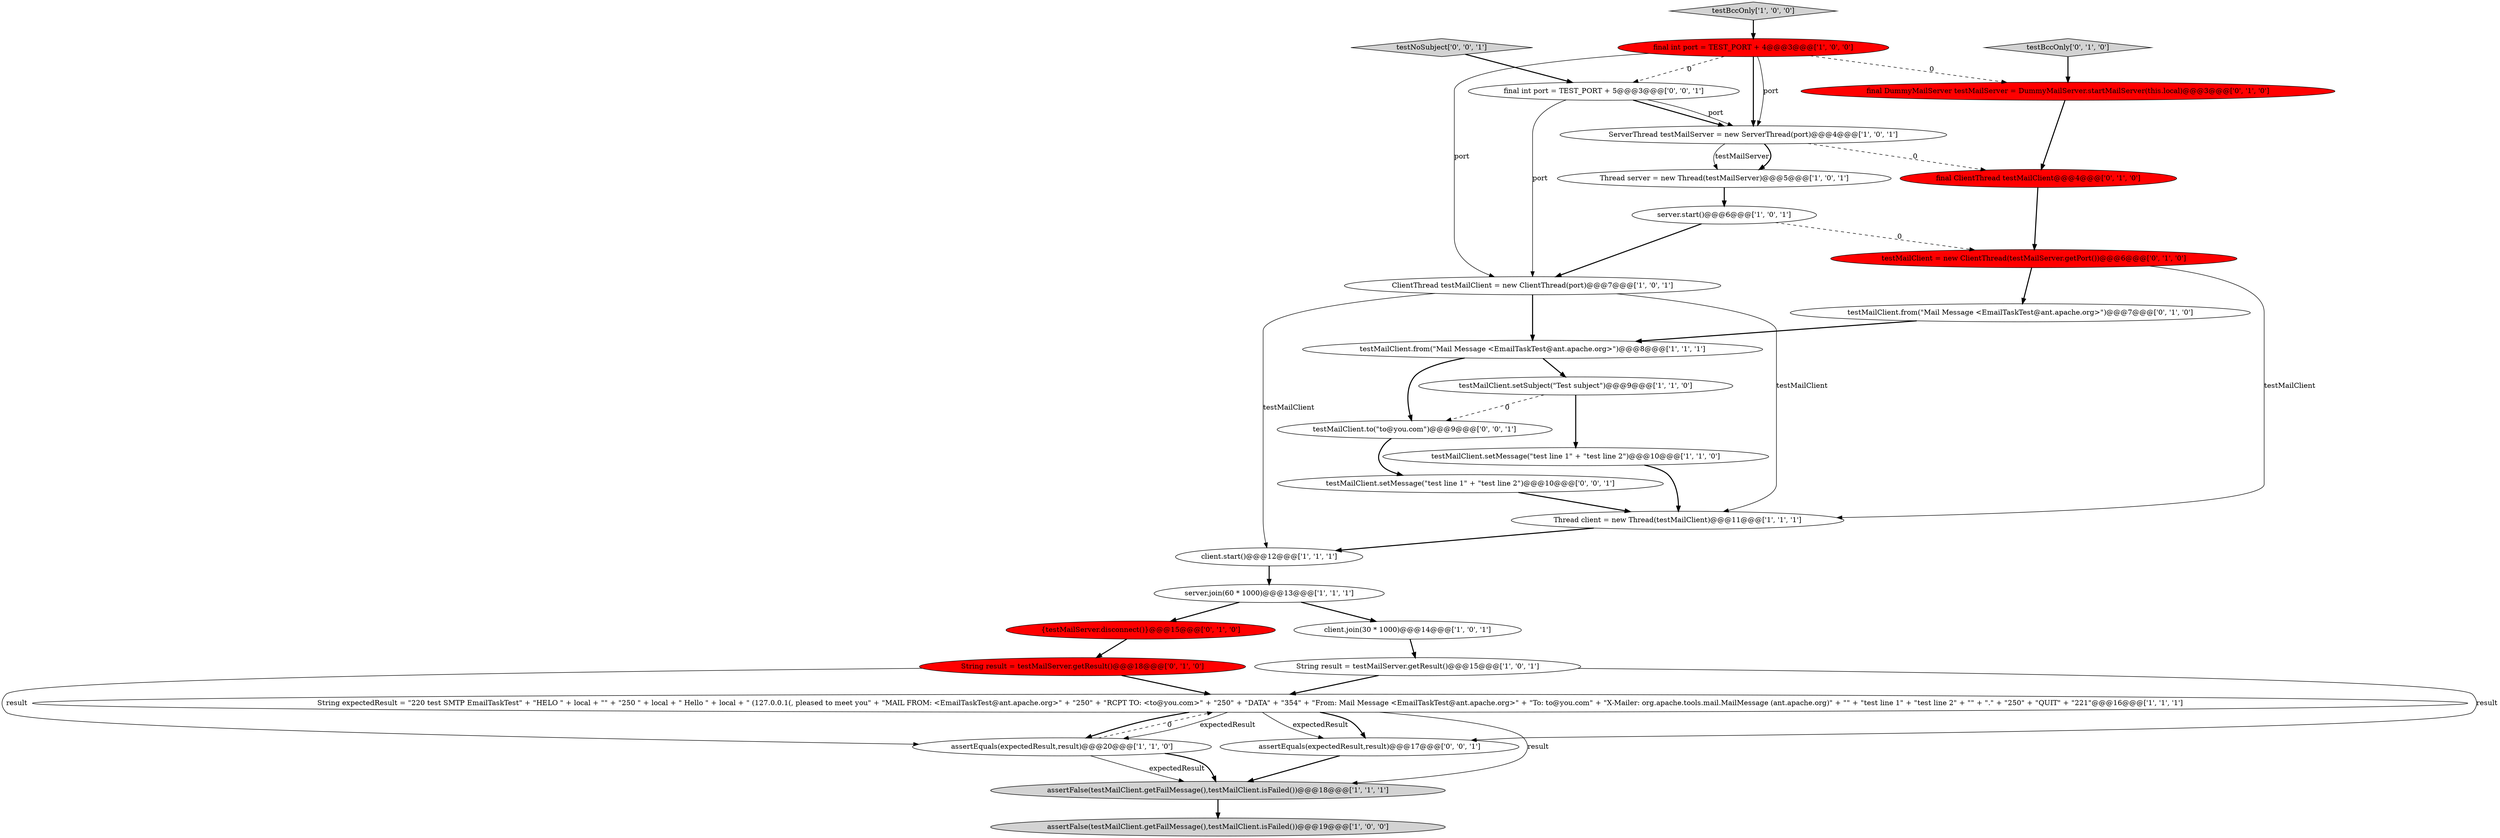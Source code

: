 digraph {
26 [style = filled, label = "testMailClient.setMessage(\"test line 1\" + \"test line 2\")@@@10@@@['0', '0', '1']", fillcolor = white, shape = ellipse image = "AAA0AAABBB3BBB"];
1 [style = filled, label = "String result = testMailServer.getResult()@@@15@@@['1', '0', '1']", fillcolor = white, shape = ellipse image = "AAA0AAABBB1BBB"];
25 [style = filled, label = "testNoSubject['0', '0', '1']", fillcolor = lightgray, shape = diamond image = "AAA0AAABBB3BBB"];
14 [style = filled, label = "final int port = TEST_PORT + 4@@@3@@@['1', '0', '0']", fillcolor = red, shape = ellipse image = "AAA1AAABBB1BBB"];
17 [style = filled, label = "testMailClient.setMessage(\"test line 1\" + \"test line 2\")@@@10@@@['1', '1', '0']", fillcolor = white, shape = ellipse image = "AAA0AAABBB1BBB"];
8 [style = filled, label = "server.join(60 * 1000)@@@13@@@['1', '1', '1']", fillcolor = white, shape = ellipse image = "AAA0AAABBB1BBB"];
20 [style = filled, label = "testMailClient.from(\"Mail Message <EmailTaskTest@ant.apache.org>\")@@@7@@@['0', '1', '0']", fillcolor = white, shape = ellipse image = "AAA0AAABBB2BBB"];
6 [style = filled, label = "ClientThread testMailClient = new ClientThread(port)@@@7@@@['1', '0', '1']", fillcolor = white, shape = ellipse image = "AAA0AAABBB1BBB"];
28 [style = filled, label = "testMailClient.to(\"to@you.com\")@@@9@@@['0', '0', '1']", fillcolor = white, shape = ellipse image = "AAA0AAABBB3BBB"];
29 [style = filled, label = "assertEquals(expectedResult,result)@@@17@@@['0', '0', '1']", fillcolor = white, shape = ellipse image = "AAA0AAABBB3BBB"];
15 [style = filled, label = "testBccOnly['1', '0', '0']", fillcolor = lightgray, shape = diamond image = "AAA0AAABBB1BBB"];
4 [style = filled, label = "client.start()@@@12@@@['1', '1', '1']", fillcolor = white, shape = ellipse image = "AAA0AAABBB1BBB"];
7 [style = filled, label = "testMailClient.from(\"Mail Message <EmailTaskTest@ant.apache.org>\")@@@8@@@['1', '1', '1']", fillcolor = white, shape = ellipse image = "AAA0AAABBB1BBB"];
10 [style = filled, label = "testMailClient.setSubject(\"Test subject\")@@@9@@@['1', '1', '0']", fillcolor = white, shape = ellipse image = "AAA0AAABBB1BBB"];
22 [style = filled, label = "final ClientThread testMailClient@@@4@@@['0', '1', '0']", fillcolor = red, shape = ellipse image = "AAA1AAABBB2BBB"];
0 [style = filled, label = "Thread client = new Thread(testMailClient)@@@11@@@['1', '1', '1']", fillcolor = white, shape = ellipse image = "AAA0AAABBB1BBB"];
23 [style = filled, label = "final DummyMailServer testMailServer = DummyMailServer.startMailServer(this.local)@@@3@@@['0', '1', '0']", fillcolor = red, shape = ellipse image = "AAA1AAABBB2BBB"];
13 [style = filled, label = "String expectedResult = \"220 test SMTP EmailTaskTest\" + \"HELO \" + local + \"\" + \"250 \" + local + \" Hello \" + local + \" (127.0.0.1(, pleased to meet you\" + \"MAIL FROM: <EmailTaskTest@ant.apache.org>\" + \"250\" + \"RCPT TO: <to@you.com>\" + \"250\" + \"DATA\" + \"354\" + \"From: Mail Message <EmailTaskTest@ant.apache.org>\" + \"To: to@you.com\" + \"X-Mailer: org.apache.tools.mail.MailMessage (ant.apache.org)\" + \"\" + \"test line 1\" + \"test line 2\" + \"\" + \".\" + \"250\" + \"QUIT\" + \"221\"@@@16@@@['1', '1', '1']", fillcolor = white, shape = ellipse image = "AAA0AAABBB1BBB"];
16 [style = filled, label = "assertEquals(expectedResult,result)@@@20@@@['1', '1', '0']", fillcolor = white, shape = ellipse image = "AAA0AAABBB1BBB"];
27 [style = filled, label = "final int port = TEST_PORT + 5@@@3@@@['0', '0', '1']", fillcolor = white, shape = ellipse image = "AAA0AAABBB3BBB"];
5 [style = filled, label = "server.start()@@@6@@@['1', '0', '1']", fillcolor = white, shape = ellipse image = "AAA0AAABBB1BBB"];
3 [style = filled, label = "ServerThread testMailServer = new ServerThread(port)@@@4@@@['1', '0', '1']", fillcolor = white, shape = ellipse image = "AAA0AAABBB1BBB"];
24 [style = filled, label = "testBccOnly['0', '1', '0']", fillcolor = lightgray, shape = diamond image = "AAA0AAABBB2BBB"];
11 [style = filled, label = "assertFalse(testMailClient.getFailMessage(),testMailClient.isFailed())@@@19@@@['1', '0', '0']", fillcolor = lightgray, shape = ellipse image = "AAA0AAABBB1BBB"];
21 [style = filled, label = "String result = testMailServer.getResult()@@@18@@@['0', '1', '0']", fillcolor = red, shape = ellipse image = "AAA1AAABBB2BBB"];
12 [style = filled, label = "Thread server = new Thread(testMailServer)@@@5@@@['1', '0', '1']", fillcolor = white, shape = ellipse image = "AAA0AAABBB1BBB"];
18 [style = filled, label = "{testMailServer.disconnect()}@@@15@@@['0', '1', '0']", fillcolor = red, shape = ellipse image = "AAA1AAABBB2BBB"];
2 [style = filled, label = "assertFalse(testMailClient.getFailMessage(),testMailClient.isFailed())@@@18@@@['1', '1', '1']", fillcolor = lightgray, shape = ellipse image = "AAA0AAABBB1BBB"];
9 [style = filled, label = "client.join(30 * 1000)@@@14@@@['1', '0', '1']", fillcolor = white, shape = ellipse image = "AAA0AAABBB1BBB"];
19 [style = filled, label = "testMailClient = new ClientThread(testMailServer.getPort())@@@6@@@['0', '1', '0']", fillcolor = red, shape = ellipse image = "AAA1AAABBB2BBB"];
14->3 [style = bold, label=""];
16->13 [style = dashed, label="0"];
12->5 [style = bold, label=""];
3->12 [style = solid, label="testMailServer"];
15->14 [style = bold, label=""];
22->19 [style = bold, label=""];
7->10 [style = bold, label=""];
8->18 [style = bold, label=""];
19->20 [style = bold, label=""];
16->2 [style = solid, label="expectedResult"];
27->6 [style = solid, label="port"];
27->3 [style = bold, label=""];
27->3 [style = solid, label="port"];
10->28 [style = dashed, label="0"];
28->26 [style = bold, label=""];
13->16 [style = solid, label="expectedResult"];
10->17 [style = bold, label=""];
3->22 [style = dashed, label="0"];
3->12 [style = bold, label=""];
16->2 [style = bold, label=""];
14->27 [style = dashed, label="0"];
1->29 [style = solid, label="result"];
1->13 [style = bold, label=""];
13->16 [style = bold, label=""];
6->4 [style = solid, label="testMailClient"];
6->0 [style = solid, label="testMailClient"];
21->16 [style = solid, label="result"];
25->27 [style = bold, label=""];
14->6 [style = solid, label="port"];
26->0 [style = bold, label=""];
13->29 [style = bold, label=""];
29->2 [style = bold, label=""];
17->0 [style = bold, label=""];
23->22 [style = bold, label=""];
14->3 [style = solid, label="port"];
5->6 [style = bold, label=""];
7->28 [style = bold, label=""];
19->0 [style = solid, label="testMailClient"];
14->23 [style = dashed, label="0"];
0->4 [style = bold, label=""];
8->9 [style = bold, label=""];
13->2 [style = solid, label="result"];
4->8 [style = bold, label=""];
18->21 [style = bold, label=""];
20->7 [style = bold, label=""];
6->7 [style = bold, label=""];
9->1 [style = bold, label=""];
5->19 [style = dashed, label="0"];
2->11 [style = bold, label=""];
13->29 [style = solid, label="expectedResult"];
21->13 [style = bold, label=""];
24->23 [style = bold, label=""];
}
